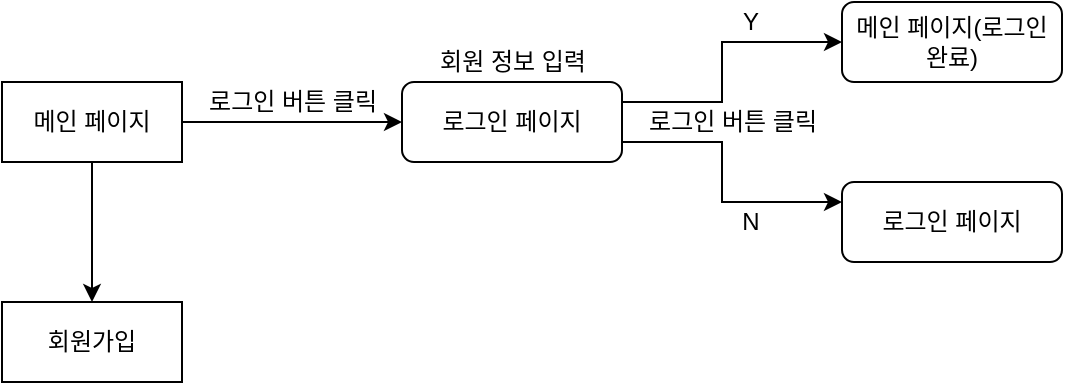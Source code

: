 <mxfile version="15.9.6" type="github"><diagram id="EH3msbrBh5q5FY1jK0Du" name="Page-1"><mxGraphModel dx="1038" dy="547" grid="1" gridSize="10" guides="1" tooltips="1" connect="1" arrows="1" fold="1" page="1" pageScale="1" pageWidth="827" pageHeight="1169" math="0" shadow="0"><root><mxCell id="0"/><mxCell id="1" parent="0"/><mxCell id="LaMB57XvXJdHoyUf_VVx-10" value="" style="edgeStyle=orthogonalEdgeStyle;rounded=0;orthogonalLoop=1;jettySize=auto;html=1;" edge="1" parent="1" source="LaMB57XvXJdHoyUf_VVx-2" target="LaMB57XvXJdHoyUf_VVx-9"><mxGeometry relative="1" as="geometry"/></mxCell><mxCell id="LaMB57XvXJdHoyUf_VVx-2" value="메인 페이지" style="rounded=0;whiteSpace=wrap;html=1;" vertex="1" parent="1"><mxGeometry x="40" y="240" width="90" height="40" as="geometry"/></mxCell><mxCell id="LaMB57XvXJdHoyUf_VVx-3" value="" style="endArrow=classic;html=1;rounded=0;entryX=0;entryY=0.5;entryDx=0;entryDy=0;" edge="1" parent="1" target="LaMB57XvXJdHoyUf_VVx-6"><mxGeometry width="50" height="50" relative="1" as="geometry"><mxPoint x="130" y="260" as="sourcePoint"/><mxPoint x="210" y="260" as="targetPoint"/><Array as="points"/></mxGeometry></mxCell><mxCell id="LaMB57XvXJdHoyUf_VVx-5" value="로그인 버튼 클릭" style="text;html=1;align=center;verticalAlign=middle;resizable=0;points=[];autosize=1;strokeColor=none;fillColor=none;" vertex="1" parent="1"><mxGeometry x="130" y="240" width="110" height="20" as="geometry"/></mxCell><mxCell id="LaMB57XvXJdHoyUf_VVx-19" value="" style="edgeStyle=orthogonalEdgeStyle;rounded=0;orthogonalLoop=1;jettySize=auto;html=1;" edge="1" parent="1" source="LaMB57XvXJdHoyUf_VVx-6" target="LaMB57XvXJdHoyUf_VVx-18"><mxGeometry relative="1" as="geometry"><Array as="points"><mxPoint x="400" y="250"/><mxPoint x="400" y="220"/></Array></mxGeometry></mxCell><mxCell id="LaMB57XvXJdHoyUf_VVx-6" value="로그인 페이지" style="rounded=1;whiteSpace=wrap;html=1;" vertex="1" parent="1"><mxGeometry x="240" y="240" width="110" height="40" as="geometry"/></mxCell><mxCell id="LaMB57XvXJdHoyUf_VVx-9" value="회원가입" style="whiteSpace=wrap;html=1;rounded=0;" vertex="1" parent="1"><mxGeometry x="40" y="350" width="90" height="40" as="geometry"/></mxCell><mxCell id="LaMB57XvXJdHoyUf_VVx-18" value="메인 페이지(로그인 완료)" style="rounded=1;whiteSpace=wrap;html=1;" vertex="1" parent="1"><mxGeometry x="460" y="200" width="110" height="40" as="geometry"/></mxCell><mxCell id="LaMB57XvXJdHoyUf_VVx-20" value="로그인 버튼 클릭" style="text;html=1;align=center;verticalAlign=middle;resizable=0;points=[];autosize=1;strokeColor=none;fillColor=none;" vertex="1" parent="1"><mxGeometry x="350" y="250" width="110" height="20" as="geometry"/></mxCell><mxCell id="LaMB57XvXJdHoyUf_VVx-31" value="회원 정보 입력" style="text;html=1;align=center;verticalAlign=middle;resizable=0;points=[];autosize=1;strokeColor=none;fillColor=none;" vertex="1" parent="1"><mxGeometry x="250" y="220" width="90" height="20" as="geometry"/></mxCell><mxCell id="LaMB57XvXJdHoyUf_VVx-34" value="" style="endArrow=classic;html=1;rounded=0;entryX=0;entryY=0.25;entryDx=0;entryDy=0;" edge="1" parent="1" target="LaMB57XvXJdHoyUf_VVx-35"><mxGeometry width="50" height="50" relative="1" as="geometry"><mxPoint x="350" y="270" as="sourcePoint"/><mxPoint x="460" y="310" as="targetPoint"/><Array as="points"><mxPoint x="400" y="270"/><mxPoint x="400" y="300"/></Array></mxGeometry></mxCell><mxCell id="LaMB57XvXJdHoyUf_VVx-35" value="로그인 페이지" style="rounded=1;whiteSpace=wrap;html=1;" vertex="1" parent="1"><mxGeometry x="460" y="290" width="110" height="40" as="geometry"/></mxCell><mxCell id="LaMB57XvXJdHoyUf_VVx-37" value="Y" style="text;html=1;align=center;verticalAlign=middle;resizable=0;points=[];autosize=1;strokeColor=none;fillColor=none;" vertex="1" parent="1"><mxGeometry x="404" y="200" width="20" height="20" as="geometry"/></mxCell><mxCell id="LaMB57XvXJdHoyUf_VVx-38" value="N" style="text;html=1;align=center;verticalAlign=middle;resizable=0;points=[];autosize=1;strokeColor=none;fillColor=none;" vertex="1" parent="1"><mxGeometry x="404" y="300" width="20" height="20" as="geometry"/></mxCell></root></mxGraphModel></diagram></mxfile>